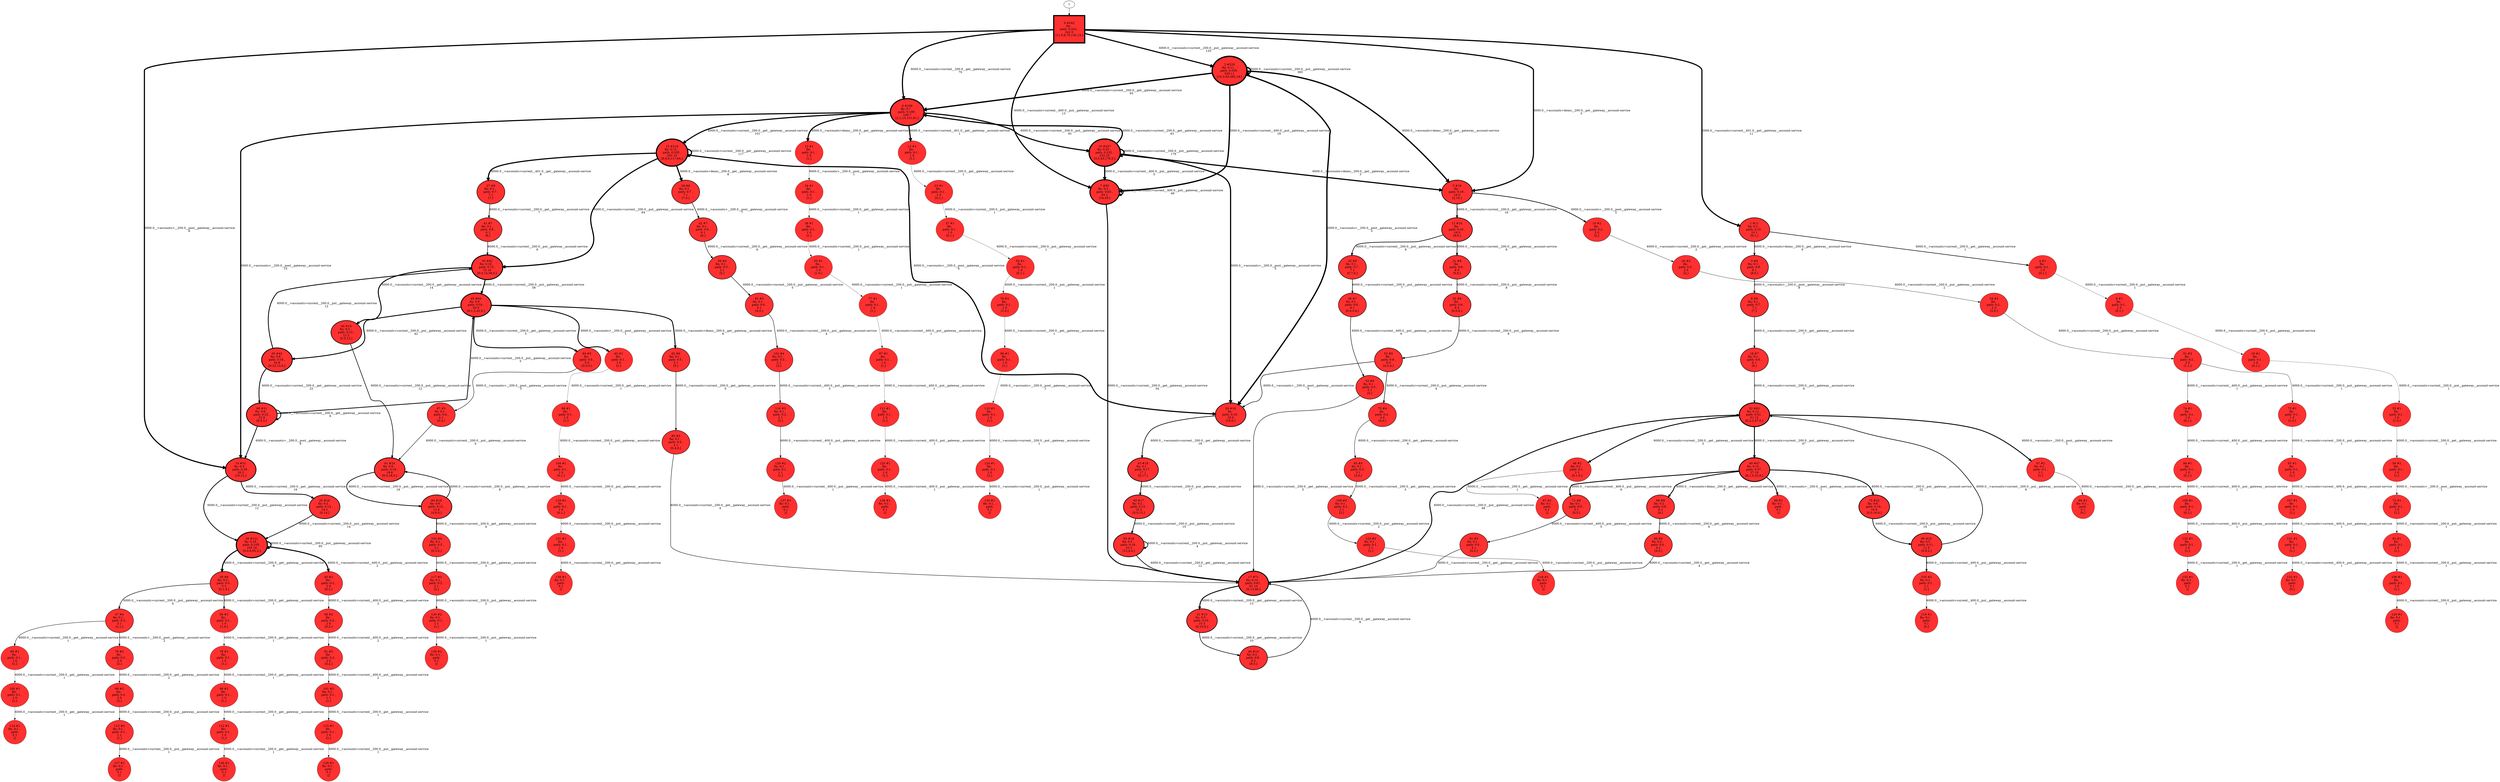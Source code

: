 // produced with flexfringe // 
digraph DFA {
	0 [label="root" shape=box];
		I -> 0;
	0 [ label="0 #242
fin: 
 path: 0:242 , 
242 0
[11,5,8,70,135,13,]" , style=filled, fillcolor="firebrick1", width=1.87073, height=1.87073, penwidth=5.49306];
		0 -> 1 [label="6000.0__>accounts>current__401.0__get__gateway__account-service
11 " , penwidth=5.49306 ];
		0 -> 5 [label="6000.0__>accounts>demo__200.0__get__gateway__account-service
5 " , penwidth=5.49306 ];
		0 -> 14 [label="6000.0__>accounts>__200.0__post__gateway__account-service
8 " , penwidth=5.49306 ];
		0 -> 6 [label="6000.0__>accounts>current__200.0__get__gateway__account-service
70 " , penwidth=5.49306 ];
		0 -> 2 [label="6000.0__>accounts>current__200.0__put__gateway__account-service
135 " , penwidth=5.49306 ];
		0 -> 7 [label="6000.0__>accounts>current__400.0__put__gateway__account-service
13 " , penwidth=5.49306 ];
	1 [ label="1 #11
fin: 0:1 , 
 path: 0:10 , 
10 1
[9,1,]" , style=filled, fillcolor="firebrick1", width=1.24844, height=1.24844, penwidth=2.48491];
		1 -> 3 [label="6000.0__>accounts>demo__200.0__get__gateway__account-service
9 " , penwidth=2.48491 ];
		1 -> 4 [label="6000.0__>accounts>current__200.0__get__gateway__account-service
1 " , penwidth=2.48491 ];
	2 [ label="2 #520
fin: 0:11 , 
 path: 0:509 , 
509 11
[10,3,93,385,18,]" , style=filled, fillcolor="firebrick1", width=1.98179, height=1.98179, penwidth=6.25575];
		2 -> 5 [label="6000.0__>accounts>demo__200.0__get__gateway__account-service
10 " , penwidth=6.25575 ];
		2 -> 29 [label="6000.0__>accounts>__200.0__post__gateway__account-service
3 " , penwidth=6.25575 ];
		2 -> 6 [label="6000.0__>accounts>current__200.0__get__gateway__account-service
93 " , penwidth=6.25575 ];
		2 -> 2 [label="6000.0__>accounts>current__200.0__put__gateway__account-service
385 " , penwidth=6.25575 ];
		2 -> 7 [label="6000.0__>accounts>current__400.0__put__gateway__account-service
18 " , penwidth=6.25575 ];
	3 [ label="3 #9
fin: 0:1 , 
 path: 0:8 , 
8 1
[8,0,]" , style=filled, fillcolor="firebrick1", width=1.19471, height=1.19471, penwidth=2.30259];
		3 -> 8 [label="6000.0__>accounts>__200.0__post__gateway__account-service
8 " , penwidth=2.30259 ];
	4 [ label="4 #1
fin: 
 path: 0:1 , 
1 0
[0,1,]" , style=filled, fillcolor="firebrick1", width=0.526589, height=0.526589, penwidth=0.693147];
		4 -> 9 [label="6000.0__>accounts>current__200.0__put__gateway__account-service
1 " , penwidth=0.693147 ];
	10 [ label="10 #2
fin: 
 path: 0:2 , 
2 0
[2,]" , style=filled, fillcolor="firebrick1", width=0.741276, height=0.741276, penwidth=1.09861];
		10 -> 20 [label="6000.0__>accounts>current__200.0__get__gateway__account-service
2 " , penwidth=1.09861 ];
	12 [ label="12 #1
fin: 
 path: 0:1 , 
1 0
[1,]" , style=filled, fillcolor="firebrick1", width=0.526589, height=0.526589, penwidth=0.693147];
		12 -> 23 [label="6000.0__>accounts>current__200.0__get__gateway__account-service
1 " , penwidth=0.693147 ];
	13 [ label="13 #1
fin: 
 path: 0:1 , 
1 0
[1,]" , style=filled, fillcolor="firebrick1", width=0.526589, height=0.526589, penwidth=0.693147];
		13 -> 24 [label="6000.0__>accounts>__200.0__post__gateway__account-service
1 " , penwidth=0.693147 ];
	5 [ label="5 #18
fin: 
 path: 0:18 , 
18 0
[2,16,]" , style=filled, fillcolor="firebrick1", width=1.37231, height=1.37231, penwidth=2.94444];
		5 -> 10 [label="6000.0__>accounts>__200.0__post__gateway__account-service
2 " , penwidth=2.94444 ];
		5 -> 11 [label="6000.0__>accounts>current__200.0__get__gateway__account-service
16 " , penwidth=2.94444 ];
	6 [ label="6 #206
fin: 0:7 , 
 path: 0:199 , 
199 7
[1,1,15,101,81,]" , style=filled, fillcolor="firebrick1", width=1.84573, height=1.84573, penwidth=5.33272];
		6 -> 12 [label="6000.0__>accounts>current__401.0__get__gateway__account-service
1 " , penwidth=5.33272 ];
		6 -> 13 [label="6000.0__>accounts>demo__200.0__get__gateway__account-service
1 " , penwidth=5.33272 ];
		6 -> 14 [label="6000.0__>accounts>__200.0__post__gateway__account-service
15 " , penwidth=5.33272 ];
		6 -> 15 [label="6000.0__>accounts>current__200.0__get__gateway__account-service
101 " , penwidth=5.33272 ];
		6 -> 16 [label="6000.0__>accounts>current__200.0__put__gateway__account-service
81 " , penwidth=5.33272 ];
	7 [ label="7 #85
fin: 0:2 , 
 path: 0:83 , 
83 2
[34,49,]" , style=filled, fillcolor="firebrick1", width=1.69641, height=1.69641, penwidth=4.45435];
		7 -> 17 [label="6000.0__>accounts>current__200.0__get__gateway__account-service
34 " , penwidth=4.45435 ];
		7 -> 7 [label="6000.0__>accounts>current__400.0__put__gateway__account-service
49 " , penwidth=4.45435 ];
	8 [ label="8 #8
fin: 0:1 , 
 path: 0:7 , 
7 1
[7,]" , style=filled, fillcolor="firebrick1", width=1.16228, height=1.16228, penwidth=2.19722];
		8 -> 18 [label="6000.0__>accounts>current__200.0__get__gateway__account-service
7 " , penwidth=2.19722 ];
	9 [ label="9 #1
fin: 
 path: 0:1 , 
1 0
[0,1,]" , style=filled, fillcolor="firebrick1", width=0.526589, height=0.526589, penwidth=0.693147];
		9 -> 19 [label="6000.0__>accounts>current__200.0__put__gateway__account-service
1 " , penwidth=0.693147 ];
	20 [ label="20 #2
fin: 
 path: 0:2 , 
2 0
[2,]" , style=filled, fillcolor="firebrick1", width=0.741276, height=0.741276, penwidth=1.09861];
		20 -> 34 [label="6000.0__>accounts>current__200.0__put__gateway__account-service
2 " , penwidth=1.09861 ];
	23 [ label="23 #1
fin: 
 path: 0:1 , 
1 0
[0,1,]" , style=filled, fillcolor="firebrick1", width=0.526589, height=0.526589, penwidth=0.693147];
		23 -> 37 [label="6000.0__>accounts>current__200.0__put__gateway__account-service
1 " , penwidth=0.693147 ];
	24 [ label="24 #1
fin: 
 path: 0:1 , 
1 0
[1,]" , style=filled, fillcolor="firebrick1", width=0.526589, height=0.526589, penwidth=0.693147];
		24 -> 38 [label="6000.0__>accounts>current__200.0__get__gateway__account-service
1 " , penwidth=0.693147 ];
	27 [ label="27 #8
fin: 0:1 , 
 path: 0:7 , 
7 1
[7,]" , style=filled, fillcolor="firebrick1", width=1.16228, height=1.16228, penwidth=2.19722];
		27 -> 41 [label="6000.0__>accounts>current__200.0__get__gateway__account-service
7 " , penwidth=2.19722 ];
	28 [ label="28 #8
fin: 0:1 , 
 path: 0:7 , 
7 1
[7,0,]" , style=filled, fillcolor="firebrick1", width=1.16228, height=1.16228, penwidth=2.19722];
		28 -> 42 [label="6000.0__>accounts>__200.0__post__gateway__account-service
7 " , penwidth=2.19722 ];
	29 [ label="29 #18
fin: 
 path: 0:18 , 
18 0
[18,0,]" , style=filled, fillcolor="firebrick1", width=1.37231, height=1.37231, penwidth=2.94444];
		29 -> 43 [label="6000.0__>accounts>current__200.0__get__gateway__account-service
18 " , penwidth=2.94444 ];
	11 [ label="11 #16
fin: 
 path: 0:16 , 
16 0
[8,8,]" , style=filled, fillcolor="firebrick1", width=1.3437, height=1.3437, penwidth=2.83321];
		11 -> 21 [label="6000.0__>accounts>current__200.0__get__gateway__account-service
8 " , penwidth=2.83321 ];
		11 -> 22 [label="6000.0__>accounts>current__200.0__put__gateway__account-service
8 " , penwidth=2.83321 ];
	14 [ label="14 #31
fin: 0:3 , 
 path: 0:28 , 
28 3
[16,12,]" , style=filled, fillcolor="firebrick1", width=1.49643, height=1.49643, penwidth=3.46574];
		14 -> 25 [label="6000.0__>accounts>current__200.0__get__gateway__account-service
16 " , penwidth=3.46574 ];
		14 -> 26 [label="6000.0__>accounts>current__200.0__put__gateway__account-service
12 " , penwidth=3.46574 ];
	15 [ label="15 #218
fin: 0:15 , 
 path: 0:203 , 
203 15
[8,8,6,117,64,]" , style=filled, fillcolor="firebrick1", width=1.85459, height=1.85459, penwidth=5.38907];
		15 -> 27 [label="6000.0__>accounts>current__401.0__get__gateway__account-service
8 " , penwidth=5.38907 ];
		15 -> 28 [label="6000.0__>accounts>demo__200.0__get__gateway__account-service
8 " , penwidth=5.38907 ];
		15 -> 29 [label="6000.0__>accounts>__200.0__post__gateway__account-service
6 " , penwidth=5.38907 ];
		15 -> 15 [label="6000.0__>accounts>current__200.0__get__gateway__account-service
117 " , penwidth=5.38907 ];
		15 -> 30 [label="6000.0__>accounts>current__200.0__put__gateway__account-service
64 " , penwidth=5.38907 ];
	16 [ label="16 #257
fin: 0:25 , 
 path: 0:232 , 
232 25
[3,5,43,176,5,]" , style=filled, fillcolor="firebrick1", width=1.87992, height=1.87992, penwidth=5.55296];
		16 -> 5 [label="6000.0__>accounts>demo__200.0__get__gateway__account-service
3 " , penwidth=5.55296 ];
		16 -> 29 [label="6000.0__>accounts>__200.0__post__gateway__account-service
5 " , penwidth=5.55296 ];
		16 -> 6 [label="6000.0__>accounts>current__200.0__get__gateway__account-service
43 " , penwidth=5.55296 ];
		16 -> 16 [label="6000.0__>accounts>current__200.0__put__gateway__account-service
176 " , penwidth=5.55296 ];
		16 -> 7 [label="6000.0__>accounts>current__400.0__put__gateway__account-service
5 " , penwidth=5.55296 ];
	17 [ label="17 #71
fin: 0:10 , 
 path: 0:61 , 
61 10
[0,13,48,]" , style=filled, fillcolor="firebrick1", width=1.66329, height=1.66329, penwidth=4.27667];
		17 -> 31 [label="6000.0__>accounts>current__200.0__get__gateway__account-service
13 " , penwidth=4.27667 ];
		17 -> 32 [label="6000.0__>accounts>current__200.0__put__gateway__account-service
48 " , penwidth=4.27667 ];
	18 [ label="18 #7
fin: 0:1 , 
 path: 0:6 , 
6 1
[6,]" , style=filled, fillcolor="firebrick1", width=1.12475, height=1.12475, penwidth=2.07944];
		18 -> 32 [label="6000.0__>accounts>current__200.0__put__gateway__account-service
6 " , penwidth=2.07944 ];
	19 [ label="19 #1
fin: 
 path: 0:1 , 
1 0
[0,1,]" , style=filled, fillcolor="firebrick1", width=0.526589, height=0.526589, penwidth=0.693147];
		19 -> 33 [label="6000.0__>accounts>current__200.0__put__gateway__account-service
1 " , penwidth=0.693147 ];
	34 [ label="34 #2
fin: 
 path: 0:2 , 
2 0
[2,0,]" , style=filled, fillcolor="firebrick1", width=0.741276, height=0.741276, penwidth=1.09861];
		34 -> 51 [label="6000.0__>accounts>current__200.0__put__gateway__account-service
2 " , penwidth=1.09861 ];
	37 [ label="37 #1
fin: 
 path: 0:1 , 
1 0
[0,1,]" , style=filled, fillcolor="firebrick1", width=0.526589, height=0.526589, penwidth=0.693147];
		37 -> 54 [label="6000.0__>accounts>current__200.0__put__gateway__account-service
1 " , penwidth=0.693147 ];
	38 [ label="38 #1
fin: 
 path: 0:1 , 
1 0
[1,]" , style=filled, fillcolor="firebrick1", width=0.526589, height=0.526589, penwidth=0.693147];
		38 -> 55 [label="6000.0__>accounts>current__200.0__put__gateway__account-service
1 " , penwidth=0.693147 ];
	41 [ label="41 #7
fin: 0:1 , 
 path: 0:6 , 
6 1
[6,]" , style=filled, fillcolor="firebrick1", width=1.12475, height=1.12475, penwidth=2.07944];
		41 -> 30 [label="6000.0__>accounts>current__200.0__put__gateway__account-service
6 " , penwidth=2.07944 ];
	42 [ label="42 #7
fin: 0:1 , 
 path: 0:6 , 
6 1
[6,]" , style=filled, fillcolor="firebrick1", width=1.12475, height=1.12475, penwidth=2.07944];
		42 -> 59 [label="6000.0__>accounts>current__200.0__get__gateway__account-service
6 " , penwidth=2.07944 ];
	43 [ label="43 #18
fin: 0:1 , 
 path: 0:17 , 
17 1
[0,17,]" , style=filled, fillcolor="firebrick1", width=1.37231, height=1.37231, penwidth=2.94444];
		43 -> 60 [label="6000.0__>accounts>current__200.0__put__gateway__account-service
17 " , penwidth=2.94444 ];
	44 [ label="44 #14
fin: 0:2 , 
 path: 0:12 , 
12 2
[0,0,12,]" , style=filled, fillcolor="firebrick1", width=1.31051, height=1.31051, penwidth=2.70805];
		44 -> 61 [label="6000.0__>accounts>current__200.0__put__gateway__account-service
12 " , penwidth=2.70805 ];
	21 [ label="21 #8
fin: 
 path: 0:8 , 
8 0
[0,8,]" , style=filled, fillcolor="firebrick1", width=1.16228, height=1.16228, penwidth=2.19722];
		21 -> 35 [label="6000.0__>accounts>current__200.0__put__gateway__account-service
8 " , penwidth=2.19722 ];
	22 [ label="22 #8
fin: 0:1 , 
 path: 0:7 , 
7 1
[0,7,0,]" , style=filled, fillcolor="firebrick1", width=1.16228, height=1.16228, penwidth=2.19722];
		22 -> 36 [label="6000.0__>accounts>current__200.0__put__gateway__account-service
7 " , penwidth=2.19722 ];
	25 [ label="25 #16
fin: 0:2 , 
 path: 0:14 , 
14 2
[0,14,]" , style=filled, fillcolor="firebrick1", width=1.3437, height=1.3437, penwidth=2.83321];
		25 -> 26 [label="6000.0__>accounts>current__200.0__put__gateway__account-service
14 " , penwidth=2.83321 ];
	26 [ label="26 #121
fin: 0:16 , 
 path: 0:105 , 
105 16
[0,0,8,95,2,]" , style=filled, fillcolor="firebrick1", width=1.75855, height=1.75855, penwidth=4.80402];
		26 -> 39 [label="6000.0__>accounts>current__200.0__get__gateway__account-service
8 " , penwidth=4.80402 ];
		26 -> 26 [label="6000.0__>accounts>current__200.0__put__gateway__account-service
95 " , penwidth=4.80402 ];
		26 -> 40 [label="6000.0__>accounts>current__400.0__put__gateway__account-service
2 " , penwidth=4.80402 ];
	30 [ label="30 #82
fin: 0:10 , 
 path: 0:72 , 
72 10
[0,0,14,58,0,]" , style=filled, fillcolor="firebrick1", width=1.68988, height=1.68988, penwidth=4.41884];
		30 -> 44 [label="6000.0__>accounts>current__200.0__get__gateway__account-service
14 " , penwidth=4.41884 ];
		30 -> 45 [label="6000.0__>accounts>current__200.0__put__gateway__account-service
58 " , penwidth=4.41884 ];
	31 [ label="31 #13
fin: 0:3 , 
 path: 0:10 , 
10 3
[0,10,0,]" , style=filled, fillcolor="firebrick1", width=1.29172, height=1.29172, penwidth=2.63906];
		31 -> 46 [label="6000.0__>accounts>current__200.0__get__gateway__account-service
10 " , penwidth=2.63906 ];
	32 [ label="32 #63
fin: 0:12 , 
 path: 0:51 , 
51 12
[0,2,2,47,0,]" , style=filled, fillcolor="firebrick1", width=1.64072, height=1.64072, penwidth=4.15888];
		32 -> 47 [label="6000.0__>accounts>__200.0__post__gateway__account-service
2 " , penwidth=4.15888 ];
		32 -> 48 [label="6000.0__>accounts>current__200.0__get__gateway__account-service
2 " , penwidth=4.15888 ];
		32 -> 49 [label="6000.0__>accounts>current__200.0__put__gateway__account-service
47 " , penwidth=4.15888 ];
	33 [ label="33 #1
fin: 
 path: 0:1 , 
1 0
[1,0,]" , style=filled, fillcolor="firebrick1", width=0.526589, height=0.526589, penwidth=0.693147];
		33 -> 50 [label="6000.0__>accounts>current__200.0__get__gateway__account-service
1 " , penwidth=0.693147 ];
	51 [ label="51 #2
fin: 
 path: 0:2 , 
2 0
[1,1,]" , style=filled, fillcolor="firebrick1", width=0.741276, height=0.741276, penwidth=1.09861];
		51 -> 73 [label="6000.0__>accounts>current__200.0__put__gateway__account-service
1 " , penwidth=1.09861 ];
		51 -> 74 [label="6000.0__>accounts>current__400.0__put__gateway__account-service
1 " , penwidth=1.09861 ];
	54 [ label="54 #1
fin: 
 path: 0:1 , 
1 0
[0,1,]" , style=filled, fillcolor="firebrick1", width=0.526589, height=0.526589, penwidth=0.693147];
		54 -> 76 [label="6000.0__>accounts>current__200.0__put__gateway__account-service
1 " , penwidth=0.693147 ];
	55 [ label="55 #1
fin: 
 path: 0:1 , 
1 0
[1,0,]" , style=filled, fillcolor="firebrick1", width=0.526589, height=0.526589, penwidth=0.693147];
		55 -> 77 [label="6000.0__>accounts>current__200.0__put__gateway__account-service
1 " , penwidth=0.693147 ];
	59 [ label="59 #6
fin: 0:1 , 
 path: 0:5 , 
5 1
[5,]" , style=filled, fillcolor="firebrick1", width=1.08042, height=1.08042, penwidth=1.94591];
		59 -> 82 [label="6000.0__>accounts>current__200.0__put__gateway__account-service
5 " , penwidth=1.94591 ];
	60 [ label="60 #17
fin: 0:2 , 
 path: 0:15 , 
15 2
[0,0,15,]" , style=filled, fillcolor="firebrick1", width=1.3585, height=1.3585, penwidth=2.89037];
		60 -> 83 [label="6000.0__>accounts>current__200.0__put__gateway__account-service
15 " , penwidth=2.89037 ];
	61 [ label="61 #24
fin: 0:6 , 
 path: 0:18 , 
18 6
[0,0,18,0,]" , style=filled, fillcolor="firebrick1", width=1.43957, height=1.43957, penwidth=3.21888];
		61 -> 84 [label="6000.0__>accounts>current__200.0__put__gateway__account-service
18 " , penwidth=3.21888 ];
	62 [ label="62 #6
fin: 0:1 , 
 path: 0:5 , 
5 1
[5,]" , style=filled, fillcolor="firebrick1", width=1.08042, height=1.08042, penwidth=1.94591];
		62 -> 85 [label="6000.0__>accounts>current__200.0__get__gateway__account-service
5 " , penwidth=1.94591 ];
	63 [ label="63 #1
fin: 
 path: 0:1 , 
1 0
[1,]" , style=filled, fillcolor="firebrick1", width=0.526589, height=0.526589, penwidth=0.693147];
		63 -> 86 [label="6000.0__>accounts>current__200.0__get__gateway__account-service
1 " , penwidth=0.693147 ];
	35 [ label="35 #8
fin: 
 path: 0:8 , 
8 0
[0,0,8,]" , style=filled, fillcolor="firebrick1", width=1.16228, height=1.16228, penwidth=2.19722];
		35 -> 52 [label="6000.0__>accounts>current__200.0__put__gateway__account-service
8 " , penwidth=2.19722 ];
	36 [ label="36 #7
fin: 0:1 , 
 path: 0:6 , 
6 1
[0,0,0,6,]" , style=filled, fillcolor="firebrick1", width=1.12475, height=1.12475, penwidth=2.07944];
		36 -> 53 [label="6000.0__>accounts>current__400.0__put__gateway__account-service
6 " , penwidth=2.07944 ];
	45 [ label="45 #63
fin: 0:9 , 
 path: 0:54 , 
54 9
[6,1,5,42,0,]" , style=filled, fillcolor="firebrick1", width=1.64072, height=1.64072, penwidth=4.15888];
		45 -> 62 [label="6000.0__>accounts>demo__200.0__get__gateway__account-service
6 " , penwidth=4.15888 ];
		45 -> 63 [label="6000.0__>accounts>__200.0__post__gateway__account-service
1 " , penwidth=4.15888 ];
		45 -> 64 [label="6000.0__>accounts>current__200.0__get__gateway__account-service
5 " , penwidth=4.15888 ];
		45 -> 65 [label="6000.0__>accounts>current__200.0__put__gateway__account-service
42 " , penwidth=4.15888 ];
	46 [ label="46 #10
fin: 0:2 , 
 path: 0:8 , 
8 2
[8,0,]" , style=filled, fillcolor="firebrick1", width=1.22316, height=1.22316, penwidth=2.3979];
		46 -> 17 [label="6000.0__>accounts>current__200.0__get__gateway__account-service
8 " , penwidth=2.3979 ];
	49 [ label="49 #47
fin: 0:10 , 
 path: 0:37 , 
37 10
[8,1,0,22,6,]" , style=filled, fillcolor="firebrick1", width=1.58334, height=1.58334, penwidth=3.8712];
		49 -> 68 [label="6000.0__>accounts>demo__200.0__get__gateway__account-service
8 " , penwidth=3.8712 ];
		49 -> 69 [label="6000.0__>accounts>__200.0__post__gateway__account-service
1 " , penwidth=3.8712 ];
		49 -> 70 [label="6000.0__>accounts>current__200.0__put__gateway__account-service
22 " , penwidth=3.8712 ];
		49 -> 71 [label="6000.0__>accounts>current__400.0__put__gateway__account-service
6 " , penwidth=3.8712 ];
	68 [ label="68 #8
fin: 0:2 , 
 path: 0:6 , 
6 2
[6,]" , style=filled, fillcolor="firebrick1", width=1.16228, height=1.16228, penwidth=2.19722];
		68 -> 89 [label="6000.0__>accounts>current__200.0__get__gateway__account-service
6 " , penwidth=2.19722 ];
	71 [ label="71 #6
fin: 0:1 , 
 path: 0:5 , 
5 1
[0,5,]" , style=filled, fillcolor="firebrick1", width=1.08042, height=1.08042, penwidth=1.94591];
		71 -> 91 [label="6000.0__>accounts>current__400.0__put__gateway__account-service
5 " , penwidth=1.94591 ];
	50 [ label="50 #1
fin: 
 path: 0:1 , 
1 0
[1,]" , style=filled, fillcolor="firebrick1", width=0.526589, height=0.526589, penwidth=0.693147];
		50 -> 72 [label="6000.0__>accounts>__200.0__post__gateway__account-service
1 " , penwidth=0.693147 ];
	73 [ label="73 #1
fin: 
 path: 0:1 , 
1 0
[1,0,]" , style=filled, fillcolor="firebrick1", width=0.526589, height=0.526589, penwidth=0.693147];
		73 -> 93 [label="6000.0__>accounts>current__200.0__put__gateway__account-service
1 " , penwidth=0.693147 ];
	74 [ label="74 #1
fin: 
 path: 0:1 , 
1 0
[0,1,]" , style=filled, fillcolor="firebrick1", width=0.526589, height=0.526589, penwidth=0.693147];
		74 -> 94 [label="6000.0__>accounts>current__400.0__put__gateway__account-service
1 " , penwidth=0.693147 ];
	56 [ label="56 #1
fin: 
 path: 0:1 , 
1 0
[1,0,]" , style=filled, fillcolor="firebrick1", width=0.526589, height=0.526589, penwidth=0.693147];
		56 -> 78 [label="6000.0__>accounts>current__200.0__get__gateway__account-service
1 " , penwidth=0.693147 ];
	76 [ label="76 #1
fin: 
 path: 0:1 , 
1 0
[1,0,]" , style=filled, fillcolor="firebrick1", width=0.526589, height=0.526589, penwidth=0.693147];
		76 -> 96 [label="6000.0__>accounts>current__200.0__get__gateway__account-service
1 " , penwidth=0.693147 ];
	77 [ label="77 #1
fin: 
 path: 0:1 , 
1 0
[1,]" , style=filled, fillcolor="firebrick1", width=0.526589, height=0.526589, penwidth=0.693147];
		77 -> 97 [label="6000.0__>accounts>current__400.0__put__gateway__account-service
1 " , penwidth=0.693147 ];
	82 [ label="82 #5
fin: 0:1 , 
 path: 0:4 , 
4 1
[4,0,]" , style=filled, fillcolor="firebrick1", width=1.02667, height=1.02667, penwidth=1.79176];
		82 -> 102 [label="6000.0__>accounts>current__200.0__put__gateway__account-service
4 " , penwidth=1.79176 ];
	83 [ label="83 #19
fin: 0:3 , 
 path: 0:16 , 
16 3
[12,4,0,]" , style=filled, fillcolor="firebrick1", width=1.38523, height=1.38523, penwidth=2.99573];
		83 -> 17 [label="6000.0__>accounts>current__200.0__get__gateway__account-service
12 " , penwidth=2.99573 ];
		83 -> 83 [label="6000.0__>accounts>current__200.0__put__gateway__account-service
4 " , penwidth=2.99573 ];
	84 [ label="84 #18
fin: 0:6 , 
 path: 0:12 , 
12 6
[4,8,0,]" , style=filled, fillcolor="firebrick1", width=1.37231, height=1.37231, penwidth=2.94444];
		84 -> 103 [label="6000.0__>accounts>current__200.0__get__gateway__account-service
4 " , penwidth=2.94444 ];
		84 -> 61 [label="6000.0__>accounts>current__200.0__put__gateway__account-service
8 " , penwidth=2.94444 ];
	85 [ label="85 #5
fin: 0:1 , 
 path: 0:4 , 
4 1
[0,4,0,]" , style=filled, fillcolor="firebrick1", width=1.02667, height=1.02667, penwidth=1.79176];
		85 -> 17 [label="6000.0__>accounts>current__200.0__get__gateway__account-service
4 " , penwidth=1.79176 ];
	86 [ label="86 #1
fin: 
 path: 0:1 , 
1 0
[1,]" , style=filled, fillcolor="firebrick1", width=0.526589, height=0.526589, penwidth=0.693147];
		86 -> 104 [label="6000.0__>accounts>current__200.0__put__gateway__account-service
1 " , penwidth=0.693147 ];
	52 [ label="52 #8
fin: 
 path: 0:8 , 
8 0
[4,0,4,]" , style=filled, fillcolor="firebrick1", width=1.16228, height=1.16228, penwidth=2.19722];
		52 -> 29 [label="6000.0__>accounts>__200.0__post__gateway__account-service
4 " , penwidth=2.19722 ];
		52 -> 75 [label="6000.0__>accounts>current__200.0__put__gateway__account-service
4 " , penwidth=2.19722 ];
	53 [ label="53 #6
fin: 0:1 , 
 path: 0:5 , 
5 1
[5,]" , style=filled, fillcolor="firebrick1", width=1.08042, height=1.08042, penwidth=1.94591];
		53 -> 17 [label="6000.0__>accounts>current__200.0__get__gateway__account-service
5 " , penwidth=1.94591 ];
	64 [ label="64 #5
fin: 
 path: 0:5 , 
5 0
[5,0,0,]" , style=filled, fillcolor="firebrick1", width=1.02667, height=1.02667, penwidth=1.79176];
		64 -> 87 [label="6000.0__>accounts>__200.0__post__gateway__account-service
5 " , penwidth=1.79176 ];
	65 [ label="65 #42
fin: 0:8 , 
 path: 0:34 , 
34 8
[0,22,12,0,]" , style=filled, fillcolor="firebrick1", width=1.5605, height=1.5605, penwidth=3.7612];
		65 -> 88 [label="6000.0__>accounts>current__200.0__get__gateway__account-service
22 " , penwidth=3.7612 ];
		65 -> 30 [label="6000.0__>accounts>current__200.0__put__gateway__account-service
12 " , penwidth=3.7612 ];
	70 [ label="70 #22
fin: 0:6 , 
 path: 0:16 , 
16 6
[0,0,16,0,]" , style=filled, fillcolor="firebrick1", width=1.41961, height=1.41961, penwidth=3.13549];
		70 -> 90 [label="6000.0__>accounts>current__200.0__put__gateway__account-service
16 " , penwidth=3.13549 ];
	89 [ label="89 #6
fin: 0:2 , 
 path: 0:4 , 
4 2
[4,0,]" , style=filled, fillcolor="firebrick1", width=1.08042, height=1.08042, penwidth=1.94591];
		89 -> 17 [label="6000.0__>accounts>current__200.0__get__gateway__account-service
4 " , penwidth=1.94591 ];
	91 [ label="91 #5
fin: 0:1 , 
 path: 0:4 , 
4 1
[4,0,]" , style=filled, fillcolor="firebrick1", width=1.02667, height=1.02667, penwidth=1.79176];
		91 -> 17 [label="6000.0__>accounts>current__200.0__get__gateway__account-service
4 " , penwidth=1.79176 ];
	72 [ label="72 #1
fin: 
 path: 0:1 , 
1 0
[1,]" , style=filled, fillcolor="firebrick1", width=0.526589, height=0.526589, penwidth=0.693147];
		72 -> 92 [label="6000.0__>accounts>current__200.0__put__gateway__account-service
1 " , penwidth=0.693147 ];
	93 [ label="93 #1
fin: 
 path: 0:1 , 
1 0
[1,]" , style=filled, fillcolor="firebrick1", width=0.526589, height=0.526589, penwidth=0.693147];
		93 -> 107 [label="6000.0__>accounts>current__400.0__put__gateway__account-service
1 " , penwidth=0.693147 ];
	94 [ label="94 #1
fin: 
 path: 0:1 , 
1 0
[0,1,]" , style=filled, fillcolor="firebrick1", width=0.526589, height=0.526589, penwidth=0.693147];
		94 -> 108 [label="6000.0__>accounts>current__400.0__put__gateway__account-service
1 " , penwidth=0.693147 ];
	78 [ label="78 #1
fin: 
 path: 0:1 , 
1 0
[1,]" , style=filled, fillcolor="firebrick1", width=0.526589, height=0.526589, penwidth=0.693147];
		78 -> 98 [label="6000.0__>accounts>current__200.0__get__gateway__account-service
1 " , penwidth=0.693147 ];
	40 [ label="40 #2
fin: 
 path: 0:2 , 
2 0
[0,2,]" , style=filled, fillcolor="firebrick1", width=0.741276, height=0.741276, penwidth=1.09861];
		40 -> 58 [label="6000.0__>accounts>current__400.0__put__gateway__account-service
2 " , penwidth=1.09861 ];
	96 [ label="96 #1
fin: 
 path: 0:1 , 
1 0
[1,]" , style=filled, fillcolor="firebrick1", width=0.526589, height=0.526589, penwidth=0.693147];
		96 -> 110 [label="6000.0__>accounts>__200.0__post__gateway__account-service
1 " , penwidth=0.693147 ];
	97 [ label="97 #1
fin: 
 path: 0:1 , 
1 0
[1,]" , style=filled, fillcolor="firebrick1", width=0.526589, height=0.526589, penwidth=0.693147];
		97 -> 111 [label="6000.0__>accounts>current__400.0__put__gateway__account-service
1 " , penwidth=0.693147 ];
	102 [ label="102 #4
fin: 0:1 , 
 path: 0:3 , 
3 1
[3,]" , style=filled, fillcolor="firebrick1", width=0.959135, height=0.959135, penwidth=1.60944];
		102 -> 116 [label="6000.0__>accounts>current__400.0__put__gateway__account-service
3 " , penwidth=1.60944 ];
	103 [ label="103 #4
fin: 0:1 , 
 path: 0:3 , 
3 1
[0,3,0,]" , style=filled, fillcolor="firebrick1", width=0.959135, height=0.959135, penwidth=1.60944];
		103 -> 117 [label="6000.0__>accounts>current__200.0__get__gateway__account-service
3 " , penwidth=1.60944 ];
	104 [ label="104 #1
fin: 
 path: 0:1 , 
1 0
[0,1,]" , style=filled, fillcolor="firebrick1", width=0.526589, height=0.526589, penwidth=0.693147];
		104 -> 118 [label="6000.0__>accounts>current__200.0__put__gateway__account-service
1 " , penwidth=0.693147 ];
	75 [ label="75 #4
fin: 
 path: 0:4 , 
4 0
[4,0,]" , style=filled, fillcolor="firebrick1", width=0.959135, height=0.959135, penwidth=1.60944];
		75 -> 95 [label="6000.0__>accounts>current__200.0__get__gateway__account-service
4 " , penwidth=1.60944 ];
	87 [ label="87 #5
fin: 0:1 , 
 path: 0:4 , 
4 1
[0,4,]" , style=filled, fillcolor="firebrick1", width=1.02667, height=1.02667, penwidth=1.79176];
		87 -> 61 [label="6000.0__>accounts>current__200.0__put__gateway__account-service
4 " , penwidth=1.79176 ];
	88 [ label="88 #31
fin: 0:9 , 
 path: 0:22 , 
22 9
[8,9,5,]" , style=filled, fillcolor="firebrick1", width=1.49643, height=1.49643, penwidth=3.46574];
		88 -> 14 [label="6000.0__>accounts>__200.0__post__gateway__account-service
8 " , penwidth=3.46574 ];
		88 -> 88 [label="6000.0__>accounts>current__200.0__get__gateway__account-service
9 " , penwidth=3.46574 ];
		88 -> 45 [label="6000.0__>accounts>current__200.0__put__gateway__account-service
5 " , penwidth=3.46574 ];
	90 [ label="90 #16
fin: 0:5 , 
 path: 0:11 , 
11 5
[0,9,2,]" , style=filled, fillcolor="firebrick1", width=1.3437, height=1.3437, penwidth=2.83321];
		90 -> 32 [label="6000.0__>accounts>current__200.0__put__gateway__account-service
9 " , penwidth=2.83321 ];
		90 -> 105 [label="6000.0__>accounts>current__400.0__put__gateway__account-service
2 " , penwidth=2.83321 ];
	92 [ label="92 #1
fin: 
 path: 0:1 , 
1 0
[1,]" , style=filled, fillcolor="firebrick1", width=0.526589, height=0.526589, penwidth=0.693147];
		92 -> 106 [label="6000.0__>accounts>current__200.0__put__gateway__account-service
1 " , penwidth=0.693147 ];
	107 [ label="107 #1
fin: 
 path: 0:1 , 
1 0
[1,]" , style=filled, fillcolor="firebrick1", width=0.526589, height=0.526589, penwidth=0.693147];
		107 -> 121 [label="6000.0__>accounts>current__400.0__put__gateway__account-service
1 " , penwidth=0.693147 ];
	108 [ label="108 #1
fin: 
 path: 0:1 , 
1 0
[0,1,]" , style=filled, fillcolor="firebrick1", width=0.526589, height=0.526589, penwidth=0.693147];
		108 -> 122 [label="6000.0__>accounts>current__400.0__put__gateway__account-service
1 " , penwidth=0.693147 ];
	98 [ label="98 #1
fin: 
 path: 0:1 , 
1 0
[1,]" , style=filled, fillcolor="firebrick1", width=0.526589, height=0.526589, penwidth=0.693147];
		98 -> 112 [label="6000.0__>accounts>current__200.0__get__gateway__account-service
1 " , penwidth=0.693147 ];
	80 [ label="80 #1
fin: 
 path: 0:1 , 
1 0
[1,]" , style=filled, fillcolor="firebrick1", width=0.526589, height=0.526589, penwidth=0.693147];
		80 -> 100 [label="6000.0__>accounts>current__200.0__get__gateway__account-service
1 " , penwidth=0.693147 ];
	58 [ label="58 #2
fin: 
 path: 0:2 , 
2 0
[0,2,]" , style=filled, fillcolor="firebrick1", width=0.741276, height=0.741276, penwidth=1.09861];
		58 -> 81 [label="6000.0__>accounts>current__400.0__put__gateway__account-service
2 " , penwidth=1.09861 ];
	110 [ label="110 #1
fin: 
 path: 0:1 , 
1 0
[1,]" , style=filled, fillcolor="firebrick1", width=0.526589, height=0.526589, penwidth=0.693147];
		110 -> 124 [label="6000.0__>accounts>current__200.0__put__gateway__account-service
1 " , penwidth=0.693147 ];
	111 [ label="111 #1
fin: 
 path: 0:1 , 
1 0
[1,]" , style=filled, fillcolor="firebrick1", width=0.526589, height=0.526589, penwidth=0.693147];
		111 -> 125 [label="6000.0__>accounts>current__400.0__put__gateway__account-service
1 " , penwidth=0.693147 ];
	79 [ label="79 #2
fin: 
 path: 0:2 , 
2 0
[2,]" , style=filled, fillcolor="firebrick1", width=0.741276, height=0.741276, penwidth=1.09861];
		79 -> 99 [label="6000.0__>accounts>current__200.0__get__gateway__account-service
2 " , penwidth=1.09861 ];
	116 [ label="116 #3
fin: 0:1 , 
 path: 0:2 , 
2 1
[2,]" , style=filled, fillcolor="firebrick1", width=0.869742, height=0.869742, penwidth=1.38629];
		116 -> 129 [label="6000.0__>accounts>current__400.0__put__gateway__account-service
2 " , penwidth=1.38629 ];
	117 [ label="117 #3
fin: 0:1 , 
 path: 0:2 , 
2 1
[2,]" , style=filled, fillcolor="firebrick1", width=0.869742, height=0.869742, penwidth=1.38629];
		117 -> 130 [label="6000.0__>accounts>current__200.0__put__gateway__account-service
2 " , penwidth=1.38629 ];
	118 [ label="118 #1
fin: 
 path: 0:1 , 
1 0
[0,1,]" , style=filled, fillcolor="firebrick1", width=0.526589, height=0.526589, penwidth=0.693147];
		118 -> 131 [label="6000.0__>accounts>current__200.0__put__gateway__account-service
1 " , penwidth=0.693147 ];
	95 [ label="95 #4
fin: 0:1 , 
 path: 0:3 , 
3 1
[3,0,]" , style=filled, fillcolor="firebrick1", width=0.959135, height=0.959135, penwidth=1.60944];
		95 -> 109 [label="6000.0__>accounts>current__200.0__get__gateway__account-service
3 " , penwidth=1.60944 ];
	105 [ label="105 #2
fin: 0:1 , 
 path: 0:1 , 
1 1
[1,]" , style=filled, fillcolor="firebrick1", width=0.741276, height=0.741276, penwidth=1.09861];
		105 -> 119 [label="6000.0__>accounts>current__400.0__put__gateway__account-service
1 " , penwidth=1.09861 ];
	106 [ label="106 #1
fin: 
 path: 0:1 , 
1 0
[1,]" , style=filled, fillcolor="firebrick1", width=0.526589, height=0.526589, penwidth=0.693147];
		106 -> 120 [label="6000.0__>accounts>current__200.0__put__gateway__account-service
1 " , penwidth=0.693147 ];
	121 [ label="121 #1
fin: 
 path: 0:1 , 
1 0
[1,]" , style=filled, fillcolor="firebrick1", width=0.526589, height=0.526589, penwidth=0.693147];
		121 -> 132 [label="6000.0__>accounts>current__400.0__put__gateway__account-service
1 " , penwidth=0.693147 ];
	122 [ label="122 #1
fin: 
 path: 0:1 , 
1 0
[1,]" , style=filled, fillcolor="firebrick1", width=0.526589, height=0.526589, penwidth=0.693147];
		122 -> 133 [label="6000.0__>accounts>current__200.0__get__gateway__account-service
1 " , penwidth=0.693147 ];
	112 [ label="112 #1
fin: 
 path: 0:1 , 
1 0
[1,]" , style=filled, fillcolor="firebrick1", width=0.526589, height=0.526589, penwidth=0.693147];
		112 -> 126 [label="6000.0__>accounts>current__200.0__get__gateway__account-service
1 " , penwidth=0.693147 ];
	100 [ label="100 #1
fin: 
 path: 0:1 , 
1 0
[1,]" , style=filled, fillcolor="firebrick1", width=0.526589, height=0.526589, penwidth=0.693147];
		100 -> 114 [label="6000.0__>accounts>current__200.0__get__gateway__account-service
1 " , penwidth=0.693147 ];
	81 [ label="81 #2
fin: 
 path: 0:2 , 
2 0
[0,2,]" , style=filled, fillcolor="firebrick1", width=0.741276, height=0.741276, penwidth=1.09861];
		81 -> 101 [label="6000.0__>accounts>current__400.0__put__gateway__account-service
2 " , penwidth=1.09861 ];
	115 [ label="115 #1
fin: 
 path: 0:1 , 
1 0
[1,]" , style=filled, fillcolor="firebrick1", width=0.526589, height=0.526589, penwidth=0.693147];
		115 -> 128 [label="6000.0__>accounts>current__200.0__put__gateway__account-service
1 " , penwidth=0.693147 ];
	124 [ label="124 #1
fin: 
 path: 0:1 , 
1 0
[1,]" , style=filled, fillcolor="firebrick1", width=0.526589, height=0.526589, penwidth=0.693147];
		124 -> 135 [label="6000.0__>accounts>current__200.0__put__gateway__account-service
1 " , penwidth=0.693147 ];
	125 [ label="125 #1
fin: 
 path: 0:1 , 
1 0
[1,]" , style=filled, fillcolor="firebrick1", width=0.526589, height=0.526589, penwidth=0.693147];
		125 -> 136 [label="6000.0__>accounts>current__400.0__put__gateway__account-service
1 " , penwidth=0.693147 ];
	99 [ label="99 #2
fin: 
 path: 0:2 , 
2 0
[2,]" , style=filled, fillcolor="firebrick1", width=0.741276, height=0.741276, penwidth=1.09861];
		99 -> 113 [label="6000.0__>accounts>current__200.0__put__gateway__account-service
2 " , penwidth=1.09861 ];
	129 [ label="129 #2
fin: 0:1 , 
 path: 0:1 , 
1 1
[1,]" , style=filled, fillcolor="firebrick1", width=0.741276, height=0.741276, penwidth=1.09861];
		129 -> 137 [label="6000.0__>accounts>current__400.0__put__gateway__account-service
1 " , penwidth=1.09861 ];
	47 [ label="47 #2
fin: 0:1 , 
 path: 0:1 , 
1 1
[1,]" , style=filled, fillcolor="firebrick1", width=0.741276, height=0.741276, penwidth=1.09861];
		47 -> 66 [label="6000.0__>accounts>current__200.0__get__gateway__account-service
1 " , penwidth=1.09861 ];
	130 [ label="130 #2
fin: 0:1 , 
 path: 0:1 , 
1 1
[1,]" , style=filled, fillcolor="firebrick1", width=0.741276, height=0.741276, penwidth=1.09861];
		130 -> 138 [label="6000.0__>accounts>current__200.0__put__gateway__account-service
1 " , penwidth=1.09861 ];
	131 [ label="131 #1
fin: 
 path: 0:1 , 
1 0
[1,]" , style=filled, fillcolor="firebrick1", width=0.526589, height=0.526589, penwidth=0.693147];
		131 -> 139 [label="6000.0__>accounts>current__200.0__get__gateway__account-service
1 " , penwidth=0.693147 ];
	109 [ label="109 #3
fin: 0:1 , 
 path: 0:2 , 
2 1
[2,]" , style=filled, fillcolor="firebrick1", width=0.869742, height=0.869742, penwidth=1.38629];
		109 -> 123 [label="6000.0__>accounts>current__200.0__put__gateway__account-service
2 " , penwidth=1.38629 ];
	48 [ label="48 #2
fin: 0:1 , 
 path: 0:1 , 
1 1
[0,1,0,]" , style=filled, fillcolor="firebrick1", width=0.741276, height=0.741276, penwidth=1.09861];
		48 -> 67 [label="6000.0__>accounts>current__200.0__get__gateway__account-service
1 " , penwidth=1.09861 ];
	119 [ label="119 #1
fin: 0:1 , 
 path: 
0 1
[0,]" , style=filled, fillcolor="firebrick1", width=0.526589, height=0.526589, penwidth=0.693147];
	120 [ label="120 #1
fin: 0:1 , 
 path: 
0 1
[]" , style=filled, fillcolor="firebrick1", width=0.526589, height=0.526589, penwidth=0.693147];
	132 [ label="132 #1
fin: 0:1 , 
 path: 
0 1
[0,]" , style=filled, fillcolor="firebrick1", width=0.526589, height=0.526589, penwidth=0.693147];
	133 [ label="133 #1
fin: 0:1 , 
 path: 
0 1
[]" , style=filled, fillcolor="firebrick1", width=0.526589, height=0.526589, penwidth=0.693147];
	134 [ label="134 #1
fin: 0:1 , 
 path: 
0 1
[]" , style=filled, fillcolor="firebrick1", width=0.526589, height=0.526589, penwidth=0.693147];
	126 [ label="126 #1
fin: 0:1 , 
 path: 
0 1
[]" , style=filled, fillcolor="firebrick1", width=0.526589, height=0.526589, penwidth=0.693147];
	127 [ label="127 #1
fin: 0:1 , 
 path: 
0 1
[]" , style=filled, fillcolor="firebrick1", width=0.526589, height=0.526589, penwidth=0.693147];
	114 [ label="114 #1
fin: 0:1 , 
 path: 
0 1
[]" , style=filled, fillcolor="firebrick1", width=0.526589, height=0.526589, penwidth=0.693147];
	101 [ label="101 #2
fin: 0:1 , 
 path: 0:1 , 
1 1
[1,]" , style=filled, fillcolor="firebrick1", width=0.741276, height=0.741276, penwidth=1.09861];
		101 -> 115 [label="6000.0__>accounts>current__200.0__get__gateway__account-service
1 " , penwidth=1.09861 ];
	128 [ label="128 #1
fin: 0:1 , 
 path: 
0 1
[]" , style=filled, fillcolor="firebrick1", width=0.526589, height=0.526589, penwidth=0.693147];
	57 [ label="57 #4
fin: 0:1 , 
 path: 0:3 , 
3 1
[2,1,]" , style=filled, fillcolor="firebrick1", width=0.959135, height=0.959135, penwidth=1.60944];
		57 -> 79 [label="6000.0__>accounts>__200.0__post__gateway__account-service
2 " , penwidth=1.60944 ];
		57 -> 80 [label="6000.0__>accounts>current__200.0__get__gateway__account-service
1 " , penwidth=1.60944 ];
	135 [ label="135 #1
fin: 0:1 , 
 path: 
0 1
[]" , style=filled, fillcolor="firebrick1", width=0.526589, height=0.526589, penwidth=0.693147];
	136 [ label="136 #1
fin: 0:1 , 
 path: 
0 1
[]" , style=filled, fillcolor="firebrick1", width=0.526589, height=0.526589, penwidth=0.693147];
	113 [ label="113 #2
fin: 0:1 , 
 path: 0:1 , 
1 1
[1,]" , style=filled, fillcolor="firebrick1", width=0.741276, height=0.741276, penwidth=1.09861];
		113 -> 127 [label="6000.0__>accounts>current__200.0__put__gateway__account-service
1 " , penwidth=1.09861 ];
	39 [ label="39 #8
fin: 0:3 , 
 path: 0:5 , 
5 3
[0,1,4,]" , style=filled, fillcolor="firebrick1", width=1.16228, height=1.16228, penwidth=2.19722];
		39 -> 56 [label="6000.0__>accounts>current__200.0__get__gateway__account-service
1 " , penwidth=2.19722 ];
		39 -> 57 [label="6000.0__>accounts>current__200.0__put__gateway__account-service
4 " , penwidth=2.19722 ];
	137 [ label="137 #1
fin: 0:1 , 
 path: 
0 1
[]" , style=filled, fillcolor="firebrick1", width=0.526589, height=0.526589, penwidth=0.693147];
	66 [ label="66 #1
fin: 0:1 , 
 path: 
0 1
[0,]" , style=filled, fillcolor="firebrick1", width=0.526589, height=0.526589, penwidth=0.693147];
	138 [ label="138 #1
fin: 0:1 , 
 path: 
0 1
[]" , style=filled, fillcolor="firebrick1", width=0.526589, height=0.526589, penwidth=0.693147];
	139 [ label="139 #1
fin: 0:1 , 
 path: 
0 1
[]" , style=filled, fillcolor="firebrick1", width=0.526589, height=0.526589, penwidth=0.693147];
	123 [ label="123 #2
fin: 0:1 , 
 path: 0:1 , 
1 1
[1,]" , style=filled, fillcolor="firebrick1", width=0.741276, height=0.741276, penwidth=1.09861];
		123 -> 134 [label="6000.0__>accounts>current__200.0__put__gateway__account-service
1 " , penwidth=1.09861 ];
	67 [ label="67 #1
fin: 0:1 , 
 path: 
0 1
[]" , style=filled, fillcolor="firebrick1", width=0.526589, height=0.526589, penwidth=0.693147];
	69 [ label="69 #1
fin: 0:1 , 
 path: 
0 1
[]" , style=filled, fillcolor="firebrick1", width=0.526589, height=0.526589, penwidth=0.693147];
}
